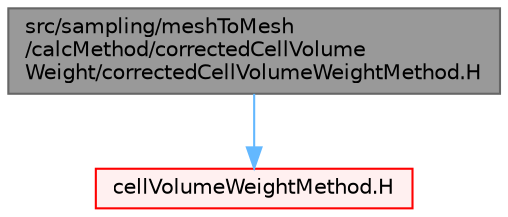 digraph "src/sampling/meshToMesh/calcMethod/correctedCellVolumeWeight/correctedCellVolumeWeightMethod.H"
{
 // LATEX_PDF_SIZE
  bgcolor="transparent";
  edge [fontname=Helvetica,fontsize=10,labelfontname=Helvetica,labelfontsize=10];
  node [fontname=Helvetica,fontsize=10,shape=box,height=0.2,width=0.4];
  Node1 [id="Node000001",label="src/sampling/meshToMesh\l/calcMethod/correctedCellVolume\lWeight/correctedCellVolumeWeightMethod.H",height=0.2,width=0.4,color="gray40", fillcolor="grey60", style="filled", fontcolor="black",tooltip=" "];
  Node1 -> Node2 [id="edge1_Node000001_Node000002",color="steelblue1",style="solid",tooltip=" "];
  Node2 [id="Node000002",label="cellVolumeWeightMethod.H",height=0.2,width=0.4,color="red", fillcolor="#FFF0F0", style="filled",URL="$cellVolumeWeightMethod_8H.html",tooltip=" "];
}
